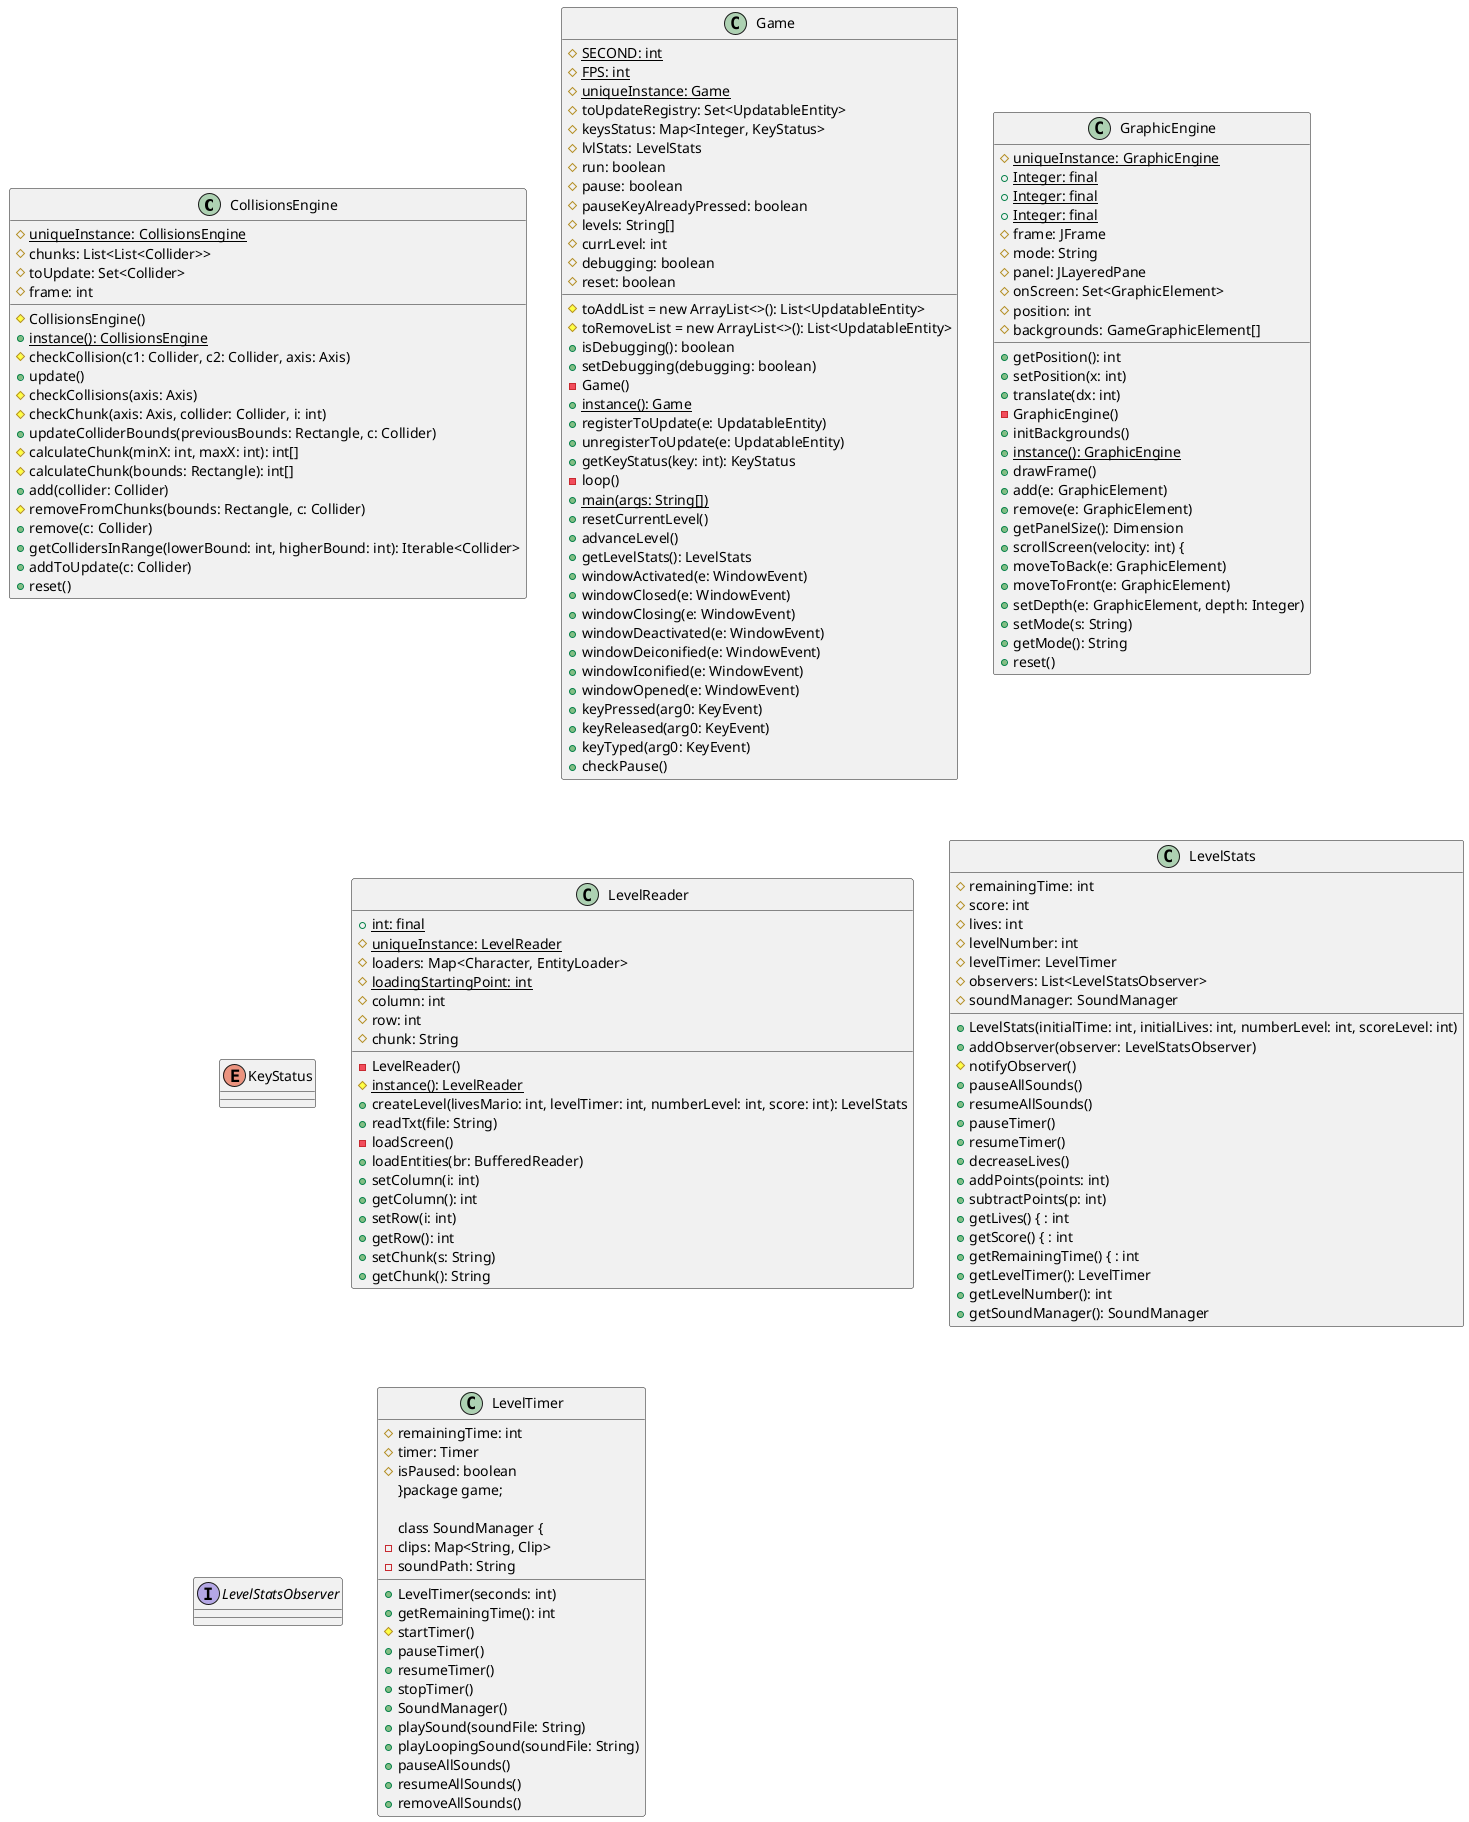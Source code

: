 @startuml
class CollisionsEngine {
   #{static} uniqueInstance: CollisionsEngine
   #chunks: List<List<Collider>>
   #toUpdate: Set<Collider>
   #frame: int
   #CollisionsEngine()
   +{static}instance(): CollisionsEngine 
   #checkCollision(c1: Collider, c2: Collider, axis: Axis)
   +update()
   #checkCollisions(axis: Axis)
   #checkChunk(axis: Axis, collider: Collider, i: int)
   +updateColliderBounds(previousBounds: Rectangle, c: Collider)
   #calculateChunk(minX: int, maxX: int): int[] 
   #calculateChunk(bounds: Rectangle): int[] 
   +add(collider: Collider)
   #removeFromChunks(bounds: Rectangle, c: Collider)
   +remove(c: Collider)
   +getCollidersInRange(lowerBound: int, higherBound: int): Iterable<Collider> 
   +addToUpdate(c: Collider)
   +reset()
}

class Game {
   #{static} SECOND: int
   #{static} FPS: int
   #{static} uniqueInstance: Game
   #toUpdateRegistry: Set<UpdatableEntity>
   #keysStatus: Map<Integer, KeyStatus>
   #lvlStats: LevelStats
   #run: boolean
   #pause: boolean
   #pauseKeyAlreadyPressed: boolean
   #levels: String[]
   #currLevel: int
   #toAddList = new ArrayList<>(): List<UpdatableEntity> 
   #toRemoveList = new ArrayList<>(): List<UpdatableEntity> 
   #debugging: boolean
   #reset: boolean
   +isDebugging(): boolean 
   +setDebugging(debugging: boolean)
   -Game()
   +{static}instance(): Game 
   +registerToUpdate(e: UpdatableEntity)
   +unregisterToUpdate(e: UpdatableEntity)
   +getKeyStatus(key: int): KeyStatus 
   -loop()
   +{static} main(args: String[])
   +resetCurrentLevel()
   +advanceLevel()
   +getLevelStats(): LevelStats 
   +windowActivated(e: WindowEvent)
   +windowClosed(e: WindowEvent)
   +windowClosing(e: WindowEvent)
   +windowDeactivated(e: WindowEvent)
   +windowDeiconified(e: WindowEvent)
   +windowIconified(e: WindowEvent)
   +windowOpened(e: WindowEvent)
   +keyPressed(arg0: KeyEvent)
   +keyReleased(arg0: KeyEvent)
   +keyTyped(arg0: KeyEvent)
   +checkPause()
}

class GraphicEngine {
   #{static} uniqueInstance: GraphicEngine
   +{static} Integer: final
   +{static} Integer: final
   +{static} Integer: final
   #frame: JFrame
   #mode: String
   #panel: JLayeredPane
   #onScreen: Set<GraphicElement>
   #position: int
   #backgrounds: GameGraphicElement[]
   +getPosition(): int 
   +setPosition(x: int)
   +translate(dx: int)
   -GraphicEngine()
   +initBackgrounds()
   +{static}instance(): GraphicEngine 
   +drawFrame()
   +add(e: GraphicElement)
   +remove(e: GraphicElement)
   +getPanelSize(): Dimension 
   +scrollScreen(velocity: int) {  
   +moveToBack(e: GraphicElement)
   +moveToFront(e: GraphicElement)
   +setDepth(e: GraphicElement, depth: Integer)
   +setMode(s: String)
   +getMode(): String 
   +reset()
}

enum KeyStatus {
}

class LevelReader {
   +{static} int: final
   #{static} uniqueInstance: LevelReader
   #loaders: Map<Character, EntityLoader>
   #{static} loadingStartingPoint: int
   #column: int
   #row: int
   #chunk: String
   -LevelReader()
   #{static}instance(): LevelReader 
   +createLevel(livesMario: int, levelTimer: int, numberLevel: int, score: int): LevelStats 
   +readTxt(file: String)
   -loadScreen()
   +loadEntities(br: BufferedReader)
   +setColumn(i: int)
   +getColumn(): int 
   +setRow(i: int)
   +getRow(): int 
   +setChunk(s: String)
   +getChunk(): String 
}

class LevelStats {
   #remainingTime: int
   #score: int
   #lives: int
   #levelNumber: int
   #levelTimer: LevelTimer
   #observers: List<LevelStatsObserver>
   #soundManager: SoundManager
   +LevelStats(initialTime: int, initialLives: int, numberLevel: int, scoreLevel: int)
   +addObserver(observer: LevelStatsObserver)
   #notifyObserver()
   +pauseAllSounds()
   +resumeAllSounds()
   +pauseTimer()
   +resumeTimer()
   +decreaseLives()
   +addPoints(points: int)
   +subtractPoints(p: int)
   +getLives() { : int 
   +getScore() { : int 
   +getRemainingTime() { : int 
   +getLevelTimer(): LevelTimer 
   +getLevelNumber(): int 
   +getSoundManager(): SoundManager 
}

interface LevelStatsObserver {
}

class LevelTimer {
   #remainingTime: int
   #timer: Timer
   #isPaused: boolean
   +LevelTimer(seconds: int)
   +getRemainingTime(): int 
   #startTimer()
   +pauseTimer()
   +resumeTimer()
   +stopTimer()
}package game;

class SoundManager {
   -clips: Map<String, Clip>
   -soundPath: String
   +SoundManager()
   +playSound(soundFile: String)
   +playLoopingSound(soundFile: String)
   +pauseAllSounds()
   +resumeAllSounds()
   +removeAllSounds()
}

@enduml
